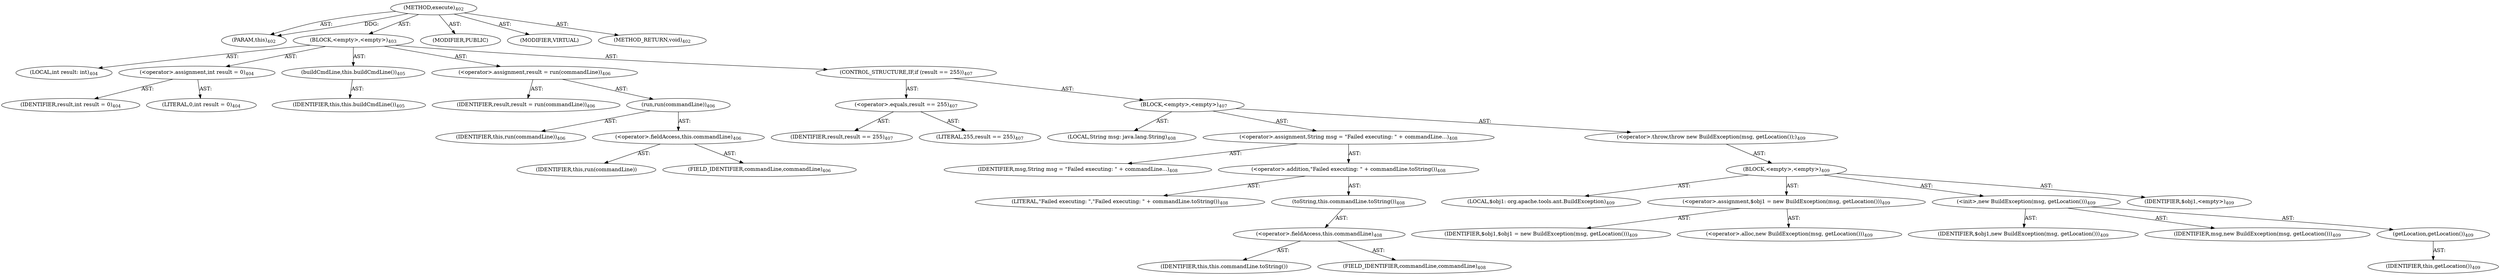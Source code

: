 digraph "execute" {  
"111669149729" [label = <(METHOD,execute)<SUB>402</SUB>> ]
"115964116997" [label = <(PARAM,this)<SUB>402</SUB>> ]
"25769803818" [label = <(BLOCK,&lt;empty&gt;,&lt;empty&gt;)<SUB>403</SUB>> ]
"94489280516" [label = <(LOCAL,int result: int)<SUB>404</SUB>> ]
"30064771165" [label = <(&lt;operator&gt;.assignment,int result = 0)<SUB>404</SUB>> ]
"68719476844" [label = <(IDENTIFIER,result,int result = 0)<SUB>404</SUB>> ]
"90194313226" [label = <(LITERAL,0,int result = 0)<SUB>404</SUB>> ]
"30064771166" [label = <(buildCmdLine,this.buildCmdLine())<SUB>405</SUB>> ]
"68719476744" [label = <(IDENTIFIER,this,this.buildCmdLine())<SUB>405</SUB>> ]
"30064771167" [label = <(&lt;operator&gt;.assignment,result = run(commandLine))<SUB>406</SUB>> ]
"68719476845" [label = <(IDENTIFIER,result,result = run(commandLine))<SUB>406</SUB>> ]
"30064771168" [label = <(run,run(commandLine))<SUB>406</SUB>> ]
"68719476745" [label = <(IDENTIFIER,this,run(commandLine))<SUB>406</SUB>> ]
"30064771169" [label = <(&lt;operator&gt;.fieldAccess,this.commandLine)<SUB>406</SUB>> ]
"68719476846" [label = <(IDENTIFIER,this,run(commandLine))> ]
"55834574887" [label = <(FIELD_IDENTIFIER,commandLine,commandLine)<SUB>406</SUB>> ]
"47244640264" [label = <(CONTROL_STRUCTURE,IF,if (result == 255))<SUB>407</SUB>> ]
"30064771170" [label = <(&lt;operator&gt;.equals,result == 255)<SUB>407</SUB>> ]
"68719476847" [label = <(IDENTIFIER,result,result == 255)<SUB>407</SUB>> ]
"90194313227" [label = <(LITERAL,255,result == 255)<SUB>407</SUB>> ]
"25769803819" [label = <(BLOCK,&lt;empty&gt;,&lt;empty&gt;)<SUB>407</SUB>> ]
"94489280517" [label = <(LOCAL,String msg: java.lang.String)<SUB>408</SUB>> ]
"30064771171" [label = <(&lt;operator&gt;.assignment,String msg = &quot;Failed executing: &quot; + commandLine...)<SUB>408</SUB>> ]
"68719476848" [label = <(IDENTIFIER,msg,String msg = &quot;Failed executing: &quot; + commandLine...)<SUB>408</SUB>> ]
"30064771172" [label = <(&lt;operator&gt;.addition,&quot;Failed executing: &quot; + commandLine.toString())<SUB>408</SUB>> ]
"90194313228" [label = <(LITERAL,&quot;Failed executing: &quot;,&quot;Failed executing: &quot; + commandLine.toString())<SUB>408</SUB>> ]
"30064771173" [label = <(toString,this.commandLine.toString())<SUB>408</SUB>> ]
"30064771174" [label = <(&lt;operator&gt;.fieldAccess,this.commandLine)<SUB>408</SUB>> ]
"68719476849" [label = <(IDENTIFIER,this,this.commandLine.toString())> ]
"55834574888" [label = <(FIELD_IDENTIFIER,commandLine,commandLine)<SUB>408</SUB>> ]
"30064771175" [label = <(&lt;operator&gt;.throw,throw new BuildException(msg, getLocation());)<SUB>409</SUB>> ]
"25769803820" [label = <(BLOCK,&lt;empty&gt;,&lt;empty&gt;)<SUB>409</SUB>> ]
"94489280518" [label = <(LOCAL,$obj1: org.apache.tools.ant.BuildException)<SUB>409</SUB>> ]
"30064771176" [label = <(&lt;operator&gt;.assignment,$obj1 = new BuildException(msg, getLocation()))<SUB>409</SUB>> ]
"68719476850" [label = <(IDENTIFIER,$obj1,$obj1 = new BuildException(msg, getLocation()))<SUB>409</SUB>> ]
"30064771177" [label = <(&lt;operator&gt;.alloc,new BuildException(msg, getLocation()))<SUB>409</SUB>> ]
"30064771178" [label = <(&lt;init&gt;,new BuildException(msg, getLocation()))<SUB>409</SUB>> ]
"68719476851" [label = <(IDENTIFIER,$obj1,new BuildException(msg, getLocation()))<SUB>409</SUB>> ]
"68719476852" [label = <(IDENTIFIER,msg,new BuildException(msg, getLocation()))<SUB>409</SUB>> ]
"30064771179" [label = <(getLocation,getLocation())<SUB>409</SUB>> ]
"68719476746" [label = <(IDENTIFIER,this,getLocation())<SUB>409</SUB>> ]
"68719476853" [label = <(IDENTIFIER,$obj1,&lt;empty&gt;)<SUB>409</SUB>> ]
"133143986259" [label = <(MODIFIER,PUBLIC)> ]
"133143986260" [label = <(MODIFIER,VIRTUAL)> ]
"128849018913" [label = <(METHOD_RETURN,void)<SUB>402</SUB>> ]
  "111669149729" -> "115964116997"  [ label = "AST: "] 
  "111669149729" -> "25769803818"  [ label = "AST: "] 
  "111669149729" -> "133143986259"  [ label = "AST: "] 
  "111669149729" -> "133143986260"  [ label = "AST: "] 
  "111669149729" -> "128849018913"  [ label = "AST: "] 
  "25769803818" -> "94489280516"  [ label = "AST: "] 
  "25769803818" -> "30064771165"  [ label = "AST: "] 
  "25769803818" -> "30064771166"  [ label = "AST: "] 
  "25769803818" -> "30064771167"  [ label = "AST: "] 
  "25769803818" -> "47244640264"  [ label = "AST: "] 
  "30064771165" -> "68719476844"  [ label = "AST: "] 
  "30064771165" -> "90194313226"  [ label = "AST: "] 
  "30064771166" -> "68719476744"  [ label = "AST: "] 
  "30064771167" -> "68719476845"  [ label = "AST: "] 
  "30064771167" -> "30064771168"  [ label = "AST: "] 
  "30064771168" -> "68719476745"  [ label = "AST: "] 
  "30064771168" -> "30064771169"  [ label = "AST: "] 
  "30064771169" -> "68719476846"  [ label = "AST: "] 
  "30064771169" -> "55834574887"  [ label = "AST: "] 
  "47244640264" -> "30064771170"  [ label = "AST: "] 
  "47244640264" -> "25769803819"  [ label = "AST: "] 
  "30064771170" -> "68719476847"  [ label = "AST: "] 
  "30064771170" -> "90194313227"  [ label = "AST: "] 
  "25769803819" -> "94489280517"  [ label = "AST: "] 
  "25769803819" -> "30064771171"  [ label = "AST: "] 
  "25769803819" -> "30064771175"  [ label = "AST: "] 
  "30064771171" -> "68719476848"  [ label = "AST: "] 
  "30064771171" -> "30064771172"  [ label = "AST: "] 
  "30064771172" -> "90194313228"  [ label = "AST: "] 
  "30064771172" -> "30064771173"  [ label = "AST: "] 
  "30064771173" -> "30064771174"  [ label = "AST: "] 
  "30064771174" -> "68719476849"  [ label = "AST: "] 
  "30064771174" -> "55834574888"  [ label = "AST: "] 
  "30064771175" -> "25769803820"  [ label = "AST: "] 
  "25769803820" -> "94489280518"  [ label = "AST: "] 
  "25769803820" -> "30064771176"  [ label = "AST: "] 
  "25769803820" -> "30064771178"  [ label = "AST: "] 
  "25769803820" -> "68719476853"  [ label = "AST: "] 
  "30064771176" -> "68719476850"  [ label = "AST: "] 
  "30064771176" -> "30064771177"  [ label = "AST: "] 
  "30064771178" -> "68719476851"  [ label = "AST: "] 
  "30064771178" -> "68719476852"  [ label = "AST: "] 
  "30064771178" -> "30064771179"  [ label = "AST: "] 
  "30064771179" -> "68719476746"  [ label = "AST: "] 
  "111669149729" -> "115964116997"  [ label = "DDG: "] 
}
